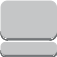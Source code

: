 <?xml version="1.0" encoding="UTF-8"?>
<dia:diagram xmlns:dia="http://www.lysator.liu.se/~alla/dia/">
  <dia:layer name="Fondo" visible="true" active="true">
    <dia:group>
      <dia:group>
        <dia:group>
          <dia:group>
            <dia:object type="Standard - Beziergon" version="0" id="O0">
              <dia:attribute name="obj_pos">
                <dia:point val="1.322,3.771"/>
              </dia:attribute>
              <dia:attribute name="obj_bb">
                <dia:rectangle val="0.11,3.56;2.11,3.892"/>
              </dia:attribute>
              <dia:attribute name="bez_points">
                <dia:point val="1.322,3.771"/>
                <dia:point val="1.322,3.892"/>
                <dia:point val="1.322,3.771"/>
                <dia:point val="1.322,3.892"/>
                <dia:point val="1.205,3.892"/>
                <dia:point val="1.11,3.798"/>
                <dia:point val="1.11,3.681"/>
                <dia:point val="1.11,3.56"/>
                <dia:point val="1.11,3.681"/>
                <dia:point val="1.11,3.56"/>
                <dia:point val="1.11,3.677"/>
                <dia:point val="1.205,3.771"/>
              </dia:attribute>
              <dia:attribute name="corner_types">
                <dia:enum val="16290048"/>
                <dia:enum val="0"/>
                <dia:enum val="0"/>
                <dia:enum val="0"/>
                <dia:enum val="0"/>
              </dia:attribute>
              <dia:attribute name="line_width">
                <dia:real val="0"/>
              </dia:attribute>
              <dia:attribute name="show_background">
                <dia:boolean val="false"/>
              </dia:attribute>
            </dia:object>
            <dia:group>
              <dia:object type="Standard - BezierLine" version="0" id="O1">
                <dia:attribute name="obj_pos">
                  <dia:point val="1.322,3.771"/>
                </dia:attribute>
                <dia:attribute name="obj_bb">
                  <dia:rectangle val="0.11,3.56;2.11,3.892"/>
                </dia:attribute>
                <dia:attribute name="bez_points">
                  <dia:point val="1.322,3.771"/>
                  <dia:point val="1.322,3.892"/>
                  <dia:point val="1.322,3.771"/>
                  <dia:point val="1.322,3.892"/>
                  <dia:point val="1.205,3.892"/>
                  <dia:point val="1.11,3.798"/>
                  <dia:point val="1.11,3.681"/>
                  <dia:point val="1.11,3.56"/>
                  <dia:point val="1.11,3.681"/>
                  <dia:point val="1.11,3.56"/>
                  <dia:point val="1.11,3.677"/>
                  <dia:point val="1.205,3.771"/>
                  <dia:point val="1.322,3.771"/>
                </dia:attribute>
                <dia:attribute name="corner_types">
                  <dia:enum val="0"/>
                  <dia:enum val="0"/>
                  <dia:enum val="0"/>
                  <dia:enum val="0"/>
                  <dia:enum val="0"/>
                </dia:attribute>
                <dia:attribute name="line_color">
                  <dia:color val="#737678"/>
                </dia:attribute>
                <dia:attribute name="line_width">
                  <dia:real val="0"/>
                </dia:attribute>
              </dia:object>
            </dia:group>
          </dia:group>
          <dia:group>
            <dia:object type="Standard - Beziergon" version="0" id="O2">
              <dia:attribute name="obj_pos">
                <dia:point val="3.89,3.56"/>
              </dia:attribute>
              <dia:attribute name="obj_bb">
                <dia:rectangle val="2.89,3.56;4.89,3.892"/>
              </dia:attribute>
              <dia:attribute name="bez_points">
                <dia:point val="3.89,3.56"/>
                <dia:point val="3.89,3.681"/>
                <dia:point val="3.89,3.56"/>
                <dia:point val="3.89,3.681"/>
                <dia:point val="3.89,3.798"/>
                <dia:point val="3.795,3.892"/>
                <dia:point val="3.678,3.892"/>
                <dia:point val="3.678,3.771"/>
                <dia:point val="3.678,3.892"/>
                <dia:point val="3.678,3.771"/>
                <dia:point val="3.795,3.771"/>
                <dia:point val="3.89,3.677"/>
              </dia:attribute>
              <dia:attribute name="corner_types">
                <dia:enum val="-819542408"/>
                <dia:enum val="0"/>
                <dia:enum val="0"/>
                <dia:enum val="0"/>
                <dia:enum val="0"/>
              </dia:attribute>
              <dia:attribute name="line_width">
                <dia:real val="0"/>
              </dia:attribute>
              <dia:attribute name="show_background">
                <dia:boolean val="false"/>
              </dia:attribute>
            </dia:object>
            <dia:group>
              <dia:object type="Standard - BezierLine" version="0" id="O3">
                <dia:attribute name="obj_pos">
                  <dia:point val="3.89,3.56"/>
                </dia:attribute>
                <dia:attribute name="obj_bb">
                  <dia:rectangle val="2.888,3.56;4.888,3.858"/>
                </dia:attribute>
                <dia:attribute name="bez_points">
                  <dia:point val="3.89,3.56"/>
                  <dia:point val="3.89,3.681"/>
                  <dia:point val="3.89,3.56"/>
                  <dia:point val="3.89,3.681"/>
                  <dia:point val="3.89,3.691"/>
                  <dia:point val="3.889,3.701"/>
                  <dia:point val="3.888,3.711"/>
                  <dia:point val="3.888,3.59"/>
                  <dia:point val="3.888,3.711"/>
                  <dia:point val="3.888,3.59"/>
                  <dia:point val="3.889,3.58"/>
                  <dia:point val="3.89,3.57"/>
                  <dia:point val="3.89,3.56"/>
                </dia:attribute>
                <dia:attribute name="corner_types">
                  <dia:enum val="0"/>
                  <dia:enum val="0"/>
                  <dia:enum val="0"/>
                  <dia:enum val="0"/>
                  <dia:enum val="0"/>
                </dia:attribute>
                <dia:attribute name="line_color">
                  <dia:color val="#737678"/>
                </dia:attribute>
                <dia:attribute name="line_width">
                  <dia:real val="0"/>
                </dia:attribute>
              </dia:object>
              <dia:object type="Standard - BezierLine" version="0" id="O4">
                <dia:attribute name="obj_pos">
                  <dia:point val="3.888,3.59"/>
                </dia:attribute>
                <dia:attribute name="obj_bb">
                  <dia:rectangle val="3.88,3.59;3.888,3.745"/>
                </dia:attribute>
                <dia:attribute name="bez_points">
                  <dia:point val="3.888,3.59"/>
                  <dia:point val="3.888,3.711"/>
                  <dia:point val="3.888,3.59"/>
                  <dia:point val="3.888,3.711"/>
                  <dia:point val="3.886,3.723"/>
                  <dia:point val="3.883,3.734"/>
                  <dia:point val="3.88,3.745"/>
                  <dia:point val="3.88,3.625"/>
                  <dia:point val="3.88,3.745"/>
                  <dia:point val="3.88,3.625"/>
                  <dia:point val="3.883,3.614"/>
                  <dia:point val="3.886,3.602"/>
                  <dia:point val="3.888,3.59"/>
                </dia:attribute>
                <dia:attribute name="corner_types">
                  <dia:enum val="0"/>
                  <dia:enum val="0"/>
                  <dia:enum val="0"/>
                  <dia:enum val="0"/>
                  <dia:enum val="0"/>
                </dia:attribute>
                <dia:attribute name="line_color">
                  <dia:color val="#737678"/>
                </dia:attribute>
                <dia:attribute name="line_width">
                  <dia:real val="0"/>
                </dia:attribute>
              </dia:object>
              <dia:object type="Standard - BezierLine" version="0" id="O5">
                <dia:attribute name="obj_pos">
                  <dia:point val="3.88,3.625"/>
                </dia:attribute>
                <dia:attribute name="obj_bb">
                  <dia:rectangle val="3.864,3.625;3.88,3.783"/>
                </dia:attribute>
                <dia:attribute name="bez_points">
                  <dia:point val="3.88,3.625"/>
                  <dia:point val="3.88,3.745"/>
                  <dia:point val="3.88,3.625"/>
                  <dia:point val="3.88,3.745"/>
                  <dia:point val="3.876,3.759"/>
                  <dia:point val="3.87,3.771"/>
                  <dia:point val="3.864,3.783"/>
                  <dia:point val="3.864,3.662"/>
                  <dia:point val="3.864,3.783"/>
                  <dia:point val="3.864,3.662"/>
                  <dia:point val="3.87,3.65"/>
                  <dia:point val="3.876,3.637"/>
                  <dia:point val="3.88,3.625"/>
                </dia:attribute>
                <dia:attribute name="corner_types">
                  <dia:enum val="0"/>
                  <dia:enum val="0"/>
                  <dia:enum val="0"/>
                  <dia:enum val="0"/>
                  <dia:enum val="0"/>
                </dia:attribute>
                <dia:attribute name="line_color">
                  <dia:color val="#737678"/>
                </dia:attribute>
                <dia:attribute name="line_width">
                  <dia:real val="0"/>
                </dia:attribute>
              </dia:object>
              <dia:object type="Standard - BezierLine" version="0" id="O6">
                <dia:attribute name="obj_pos">
                  <dia:point val="3.864,3.662"/>
                </dia:attribute>
                <dia:attribute name="obj_bb">
                  <dia:rectangle val="3.677,3.662;3.864,3.892"/>
                </dia:attribute>
                <dia:attribute name="bez_points">
                  <dia:point val="3.864,3.662"/>
                  <dia:point val="3.864,3.783"/>
                  <dia:point val="3.864,3.662"/>
                  <dia:point val="3.864,3.783"/>
                  <dia:point val="3.828,3.848"/>
                  <dia:point val="3.758,3.892"/>
                  <dia:point val="3.677,3.892"/>
                  <dia:point val="3.677,3.771"/>
                  <dia:point val="3.677,3.892"/>
                  <dia:point val="3.677,3.771"/>
                  <dia:point val="3.758,3.771"/>
                  <dia:point val="3.828,3.727"/>
                  <dia:point val="3.864,3.662"/>
                </dia:attribute>
                <dia:attribute name="corner_types">
                  <dia:enum val="0"/>
                  <dia:enum val="0"/>
                  <dia:enum val="0"/>
                  <dia:enum val="0"/>
                  <dia:enum val="0"/>
                </dia:attribute>
                <dia:attribute name="line_color">
                  <dia:color val="#737678"/>
                </dia:attribute>
                <dia:attribute name="line_width">
                  <dia:real val="0"/>
                </dia:attribute>
              </dia:object>
            </dia:group>
          </dia:group>
          <dia:group>
            <dia:object type="Standard - Polygon" version="0" id="O7">
              <dia:attribute name="obj_pos">
                <dia:point val="3.721,3.754"/>
              </dia:attribute>
              <dia:attribute name="obj_bb">
                <dia:rectangle val="1.294,3.739;3.721,3.892"/>
              </dia:attribute>
              <dia:attribute name="poly_points">
                <dia:point val="3.721,3.754"/>
                <dia:point val="3.678,3.892"/>
                <dia:point val="1.322,3.892"/>
                <dia:point val="1.294,3.739"/>
              </dia:attribute>
              <dia:attribute name="line_color">
                <dia:color val="#737678"/>
              </dia:attribute>
              <dia:attribute name="line_width">
                <dia:real val="0"/>
              </dia:attribute>
              <dia:attribute name="inner_color">
                <dia:color val="#737678"/>
              </dia:attribute>
              <dia:attribute name="show_background">
                <dia:boolean val="true"/>
              </dia:attribute>
            </dia:object>
          </dia:group>
          <dia:group>
            <dia:object type="Standard - Beziergon" version="0" id="O8">
              <dia:attribute name="obj_pos">
                <dia:point val="3.678,3.18"/>
              </dia:attribute>
              <dia:attribute name="obj_bb">
                <dia:rectangle val="1.11,3.18;3.89,3.771"/>
              </dia:attribute>
              <dia:attribute name="bez_points">
                <dia:point val="3.678,3.18"/>
                <dia:point val="3.795,3.18"/>
                <dia:point val="3.89,3.274"/>
                <dia:point val="3.89,3.39"/>
                <dia:point val="3.89,3.56"/>
                <dia:point val="3.89,3.39"/>
                <dia:point val="3.89,3.56"/>
                <dia:point val="3.89,3.677"/>
                <dia:point val="3.795,3.771"/>
                <dia:point val="3.678,3.771"/>
                <dia:point val="1.322,3.771"/>
                <dia:point val="3.678,3.771"/>
                <dia:point val="1.322,3.771"/>
                <dia:point val="1.205,3.771"/>
                <dia:point val="1.11,3.677"/>
                <dia:point val="1.11,3.56"/>
                <dia:point val="1.11,3.39"/>
                <dia:point val="1.11,3.56"/>
                <dia:point val="1.11,3.39"/>
                <dia:point val="1.11,3.274"/>
                <dia:point val="1.205,3.18"/>
                <dia:point val="1.322,3.18"/>
                <dia:point val="3.678,3.18"/>
                <dia:point val="1.322,3.18"/>
              </dia:attribute>
              <dia:attribute name="corner_types">
                <dia:enum val="-819542408"/>
                <dia:enum val="0"/>
                <dia:enum val="0"/>
                <dia:enum val="0"/>
                <dia:enum val="0"/>
                <dia:enum val="0"/>
                <dia:enum val="0"/>
                <dia:enum val="0"/>
                <dia:enum val="0"/>
              </dia:attribute>
              <dia:attribute name="line_color">
                <dia:color val="#c5c6c7"/>
              </dia:attribute>
              <dia:attribute name="line_width">
                <dia:real val="0"/>
              </dia:attribute>
              <dia:attribute name="inner_color">
                <dia:color val="#c5c6c7"/>
              </dia:attribute>
              <dia:attribute name="show_background">
                <dia:boolean val="true"/>
              </dia:attribute>
            </dia:object>
            <dia:object type="Standard - BezierLine" version="0" id="O9">
              <dia:attribute name="obj_pos">
                <dia:point val="3.584,3.56"/>
              </dia:attribute>
              <dia:attribute name="obj_bb">
                <dia:rectangle val="2.618,3.391;3.669,3.56"/>
              </dia:attribute>
              <dia:attribute name="bez_points">
                <dia:point val="3.584,3.56"/>
                <dia:point val="3.631,3.56"/>
                <dia:point val="3.669,3.522"/>
                <dia:point val="3.669,3.475"/>
                <dia:point val="3.669,3.429"/>
                <dia:point val="3.631,3.391"/>
                <dia:point val="3.584,3.391"/>
                <dia:point val="2.703,3.391"/>
                <dia:point val="3.584,3.391"/>
                <dia:point val="2.703,3.391"/>
                <dia:point val="2.656,3.391"/>
                <dia:point val="2.618,3.429"/>
                <dia:point val="2.618,3.475"/>
                <dia:point val="2.618,3.522"/>
                <dia:point val="2.656,3.56"/>
                <dia:point val="2.703,3.56"/>
                <dia:point val="3.584,3.56"/>
                <dia:point val="2.703,3.56"/>
                <dia:point val="3.584,3.56"/>
              </dia:attribute>
              <dia:attribute name="corner_types">
                <dia:enum val="0"/>
                <dia:enum val="0"/>
                <dia:enum val="0"/>
                <dia:enum val="0"/>
                <dia:enum val="0"/>
                <dia:enum val="0"/>
                <dia:enum val="0"/>
              </dia:attribute>
              <dia:attribute name="line_color">
                <dia:color val="#c5c6c7"/>
              </dia:attribute>
              <dia:attribute name="line_width">
                <dia:real val="0"/>
              </dia:attribute>
            </dia:object>
          </dia:group>
        </dia:group>
        <dia:group>
          <dia:group>
            <dia:object type="Standard - Beziergon" version="0" id="O10">
              <dia:attribute name="obj_pos">
                <dia:point val="1.433,2.939"/>
              </dia:attribute>
              <dia:attribute name="obj_bb">
                <dia:rectangle val="0.112,2.62;2.112,3.06"/>
              </dia:attribute>
              <dia:attribute name="bez_points">
                <dia:point val="1.433,2.939"/>
                <dia:point val="1.433,3.06"/>
                <dia:point val="1.433,2.939"/>
                <dia:point val="1.433,3.06"/>
                <dia:point val="1.256,3.06"/>
                <dia:point val="1.112,2.916"/>
                <dia:point val="1.112,2.741"/>
                <dia:point val="1.112,2.62"/>
                <dia:point val="1.112,2.741"/>
                <dia:point val="1.112,2.62"/>
                <dia:point val="1.112,2.796"/>
                <dia:point val="1.256,2.939"/>
              </dia:attribute>
              <dia:attribute name="corner_types">
                <dia:enum val="0"/>
                <dia:enum val="0"/>
                <dia:enum val="0"/>
                <dia:enum val="0"/>
                <dia:enum val="0"/>
              </dia:attribute>
              <dia:attribute name="line_width">
                <dia:real val="0"/>
              </dia:attribute>
              <dia:attribute name="show_background">
                <dia:boolean val="false"/>
              </dia:attribute>
            </dia:object>
            <dia:group>
              <dia:object type="Standard - BezierLine" version="0" id="O11">
                <dia:attribute name="obj_pos">
                  <dia:point val="1.433,2.939"/>
                </dia:attribute>
                <dia:attribute name="obj_bb">
                  <dia:rectangle val="0.112,2.62;2.112,3.06"/>
                </dia:attribute>
                <dia:attribute name="bez_points">
                  <dia:point val="1.433,2.939"/>
                  <dia:point val="1.433,3.06"/>
                  <dia:point val="1.433,2.939"/>
                  <dia:point val="1.433,3.06"/>
                  <dia:point val="1.256,3.06"/>
                  <dia:point val="1.112,2.916"/>
                  <dia:point val="1.112,2.741"/>
                  <dia:point val="1.112,2.62"/>
                  <dia:point val="1.112,2.741"/>
                  <dia:point val="1.112,2.62"/>
                  <dia:point val="1.112,2.796"/>
                  <dia:point val="1.256,2.939"/>
                  <dia:point val="1.433,2.939"/>
                </dia:attribute>
                <dia:attribute name="corner_types">
                  <dia:enum val="0"/>
                  <dia:enum val="0"/>
                  <dia:enum val="0"/>
                  <dia:enum val="0"/>
                  <dia:enum val="0"/>
                </dia:attribute>
                <dia:attribute name="line_color">
                  <dia:color val="#737678"/>
                </dia:attribute>
                <dia:attribute name="line_width">
                  <dia:real val="0"/>
                </dia:attribute>
              </dia:object>
            </dia:group>
          </dia:group>
          <dia:group>
            <dia:object type="Standard - Beziergon" version="0" id="O12">
              <dia:attribute name="obj_pos">
                <dia:point val="3.885,2.62"/>
              </dia:attribute>
              <dia:attribute name="obj_bb">
                <dia:rectangle val="2.885,2.62;4.886,3.06"/>
              </dia:attribute>
              <dia:attribute name="bez_points">
                <dia:point val="3.885,2.62"/>
                <dia:point val="3.885,2.741"/>
                <dia:point val="3.885,2.62"/>
                <dia:point val="3.885,2.741"/>
                <dia:point val="3.885,2.917"/>
                <dia:point val="3.741,3.06"/>
                <dia:point val="3.564,3.06"/>
                <dia:point val="3.564,2.939"/>
                <dia:point val="3.564,3.06"/>
                <dia:point val="3.564,2.939"/>
                <dia:point val="3.741,2.939"/>
                <dia:point val="3.885,2.796"/>
              </dia:attribute>
              <dia:attribute name="corner_types">
                <dia:enum val="-819542408"/>
                <dia:enum val="0"/>
                <dia:enum val="0"/>
                <dia:enum val="0"/>
                <dia:enum val="0"/>
              </dia:attribute>
              <dia:attribute name="line_width">
                <dia:real val="0"/>
              </dia:attribute>
              <dia:attribute name="show_background">
                <dia:boolean val="false"/>
              </dia:attribute>
            </dia:object>
            <dia:group>
              <dia:object type="Standard - BezierLine" version="0" id="O13">
                <dia:attribute name="obj_pos">
                  <dia:point val="3.885,2.62"/>
                </dia:attribute>
                <dia:attribute name="obj_bb">
                  <dia:rectangle val="2.882,2.62;4.882,2.924"/>
                </dia:attribute>
                <dia:attribute name="bez_points">
                  <dia:point val="3.885,2.62"/>
                  <dia:point val="3.885,2.741"/>
                  <dia:point val="3.885,2.62"/>
                  <dia:point val="3.885,2.741"/>
                  <dia:point val="3.885,2.756"/>
                  <dia:point val="3.884,2.771"/>
                  <dia:point val="3.882,2.786"/>
                  <dia:point val="3.882,2.665"/>
                  <dia:point val="3.882,2.786"/>
                  <dia:point val="3.882,2.665"/>
                  <dia:point val="3.884,2.65"/>
                  <dia:point val="3.885,2.635"/>
                  <dia:point val="3.885,2.62"/>
                </dia:attribute>
                <dia:attribute name="corner_types">
                  <dia:enum val="0"/>
                  <dia:enum val="0"/>
                  <dia:enum val="0"/>
                  <dia:enum val="0"/>
                  <dia:enum val="0"/>
                </dia:attribute>
                <dia:attribute name="line_color">
                  <dia:color val="#737678"/>
                </dia:attribute>
                <dia:attribute name="line_width">
                  <dia:real val="0"/>
                </dia:attribute>
              </dia:object>
              <dia:object type="Standard - BezierLine" version="0" id="O14">
                <dia:attribute name="obj_pos">
                  <dia:point val="3.882,2.665"/>
                </dia:attribute>
                <dia:attribute name="obj_bb">
                  <dia:rectangle val="3.87,2.665;3.882,2.837"/>
                </dia:attribute>
                <dia:attribute name="bez_points">
                  <dia:point val="3.882,2.665"/>
                  <dia:point val="3.882,2.786"/>
                  <dia:point val="3.882,2.665"/>
                  <dia:point val="3.882,2.786"/>
                  <dia:point val="3.88,2.804"/>
                  <dia:point val="3.876,2.821"/>
                  <dia:point val="3.87,2.837"/>
                  <dia:point val="3.87,2.716"/>
                  <dia:point val="3.87,2.837"/>
                  <dia:point val="3.87,2.716"/>
                  <dia:point val="3.876,2.7"/>
                  <dia:point val="3.88,2.683"/>
                  <dia:point val="3.882,2.665"/>
                </dia:attribute>
                <dia:attribute name="corner_types">
                  <dia:enum val="0"/>
                  <dia:enum val="0"/>
                  <dia:enum val="0"/>
                  <dia:enum val="0"/>
                  <dia:enum val="0"/>
                </dia:attribute>
                <dia:attribute name="line_color">
                  <dia:color val="#737678"/>
                </dia:attribute>
                <dia:attribute name="line_width">
                  <dia:real val="0"/>
                </dia:attribute>
              </dia:object>
              <dia:object type="Standard - BezierLine" version="0" id="O15">
                <dia:attribute name="obj_pos">
                  <dia:point val="3.87,2.716"/>
                </dia:attribute>
                <dia:attribute name="obj_bb">
                  <dia:rectangle val="3.846,2.716;3.87,2.893"/>
                </dia:attribute>
                <dia:attribute name="bez_points">
                  <dia:point val="3.87,2.716"/>
                  <dia:point val="3.87,2.837"/>
                  <dia:point val="3.87,2.716"/>
                  <dia:point val="3.87,2.837"/>
                  <dia:point val="3.864,2.857"/>
                  <dia:point val="3.856,2.876"/>
                  <dia:point val="3.846,2.893"/>
                  <dia:point val="3.846,2.772"/>
                  <dia:point val="3.846,2.893"/>
                  <dia:point val="3.846,2.772"/>
                  <dia:point val="3.856,2.755"/>
                  <dia:point val="3.864,2.736"/>
                  <dia:point val="3.87,2.716"/>
                </dia:attribute>
                <dia:attribute name="corner_types">
                  <dia:enum val="0"/>
                  <dia:enum val="0"/>
                  <dia:enum val="0"/>
                  <dia:enum val="0"/>
                  <dia:enum val="0"/>
                </dia:attribute>
                <dia:attribute name="line_color">
                  <dia:color val="#737678"/>
                </dia:attribute>
                <dia:attribute name="line_width">
                  <dia:real val="0"/>
                </dia:attribute>
              </dia:object>
              <dia:object type="Standard - BezierLine" version="0" id="O16">
                <dia:attribute name="obj_pos">
                  <dia:point val="3.846,2.772"/>
                </dia:attribute>
                <dia:attribute name="obj_bb">
                  <dia:rectangle val="3.564,2.772;3.846,3.06"/>
                </dia:attribute>
                <dia:attribute name="bez_points">
                  <dia:point val="3.846,2.772"/>
                  <dia:point val="3.846,2.893"/>
                  <dia:point val="3.846,2.772"/>
                  <dia:point val="3.846,2.893"/>
                  <dia:point val="3.791,2.992"/>
                  <dia:point val="3.685,3.06"/>
                  <dia:point val="3.564,3.06"/>
                  <dia:point val="3.564,2.939"/>
                  <dia:point val="3.564,3.06"/>
                  <dia:point val="3.564,2.939"/>
                  <dia:point val="3.685,2.939"/>
                  <dia:point val="3.791,2.871"/>
                  <dia:point val="3.846,2.772"/>
                </dia:attribute>
                <dia:attribute name="corner_types">
                  <dia:enum val="0"/>
                  <dia:enum val="0"/>
                  <dia:enum val="0"/>
                  <dia:enum val="0"/>
                  <dia:enum val="0"/>
                </dia:attribute>
                <dia:attribute name="line_color">
                  <dia:color val="#737678"/>
                </dia:attribute>
                <dia:attribute name="line_width">
                  <dia:real val="0"/>
                </dia:attribute>
              </dia:object>
            </dia:group>
          </dia:group>
          <dia:group>
            <dia:object type="Standard - Polygon" version="0" id="O17">
              <dia:attribute name="obj_pos">
                <dia:point val="3.631,2.912"/>
              </dia:attribute>
              <dia:attribute name="obj_bb">
                <dia:rectangle val="1.396,2.906;3.631,3.06"/>
              </dia:attribute>
              <dia:attribute name="poly_points">
                <dia:point val="3.631,2.912"/>
                <dia:point val="3.564,3.06"/>
                <dia:point val="1.433,3.06"/>
                <dia:point val="1.396,2.906"/>
              </dia:attribute>
              <dia:attribute name="line_color">
                <dia:color val="#737678"/>
              </dia:attribute>
              <dia:attribute name="line_width">
                <dia:real val="0"/>
              </dia:attribute>
              <dia:attribute name="inner_color">
                <dia:color val="#737678"/>
              </dia:attribute>
              <dia:attribute name="show_background">
                <dia:boolean val="true"/>
              </dia:attribute>
            </dia:object>
          </dia:group>
          <dia:group>
            <dia:object type="Standard - Beziergon" version="0" id="O18">
              <dia:attribute name="obj_pos">
                <dia:point val="3.564,1.108"/>
              </dia:attribute>
              <dia:attribute name="obj_bb">
                <dia:rectangle val="1.112,1.108;3.885,2.939"/>
              </dia:attribute>
              <dia:attribute name="bez_points">
                <dia:point val="3.564,1.108"/>
                <dia:point val="3.741,1.108"/>
                <dia:point val="3.885,1.251"/>
                <dia:point val="3.885,1.427"/>
                <dia:point val="3.885,2.62"/>
                <dia:point val="3.885,1.427"/>
                <dia:point val="3.885,2.62"/>
                <dia:point val="3.885,2.796"/>
                <dia:point val="3.741,2.939"/>
                <dia:point val="3.564,2.939"/>
                <dia:point val="1.433,2.939"/>
                <dia:point val="3.564,2.939"/>
                <dia:point val="1.433,2.939"/>
                <dia:point val="1.256,2.939"/>
                <dia:point val="1.112,2.796"/>
                <dia:point val="1.112,2.62"/>
                <dia:point val="1.112,1.427"/>
                <dia:point val="1.112,2.62"/>
                <dia:point val="1.112,1.427"/>
                <dia:point val="1.112,1.251"/>
                <dia:point val="1.256,1.108"/>
                <dia:point val="1.433,1.108"/>
                <dia:point val="3.564,1.108"/>
                <dia:point val="1.433,1.108"/>
                <dia:point val="3.564,1.108"/>
                <dia:point val="3.564,1.108"/>
                <dia:point val="1.433,1.108"/>
              </dia:attribute>
              <dia:attribute name="corner_types">
                <dia:enum val="-819542376"/>
                <dia:enum val="0"/>
                <dia:enum val="0"/>
                <dia:enum val="0"/>
                <dia:enum val="0"/>
                <dia:enum val="0"/>
                <dia:enum val="0"/>
                <dia:enum val="0"/>
                <dia:enum val="0"/>
                <dia:enum val="0"/>
              </dia:attribute>
              <dia:attribute name="line_color">
                <dia:color val="#c5c6c7"/>
              </dia:attribute>
              <dia:attribute name="line_width">
                <dia:real val="0"/>
              </dia:attribute>
              <dia:attribute name="inner_color">
                <dia:color val="#c5c6c7"/>
              </dia:attribute>
              <dia:attribute name="show_background">
                <dia:boolean val="true"/>
              </dia:attribute>
            </dia:object>
            <dia:object type="Standard - BezierLine" version="0" id="O19">
              <dia:attribute name="obj_pos">
                <dia:point val="3.66,2.62"/>
              </dia:attribute>
              <dia:attribute name="obj_bb">
                <dia:rectangle val="1.337,1.331;3.66,2.716"/>
              </dia:attribute>
              <dia:attribute name="bez_points">
                <dia:point val="3.66,2.62"/>
                <dia:point val="3.66,1.427"/>
                <dia:point val="3.66,2.62"/>
                <dia:point val="3.66,1.427"/>
                <dia:point val="3.66,1.374"/>
                <dia:point val="3.617,1.331"/>
                <dia:point val="3.564,1.331"/>
                <dia:point val="1.433,1.331"/>
                <dia:point val="3.564,1.331"/>
                <dia:point val="1.433,1.331"/>
                <dia:point val="1.38,1.331"/>
                <dia:point val="1.337,1.374"/>
                <dia:point val="1.337,1.427"/>
                <dia:point val="1.337,2.62"/>
                <dia:point val="1.337,1.427"/>
                <dia:point val="1.337,2.62"/>
                <dia:point val="1.337,2.673"/>
                <dia:point val="1.38,2.716"/>
                <dia:point val="1.433,2.716"/>
                <dia:point val="3.564,2.716"/>
                <dia:point val="1.433,2.716"/>
                <dia:point val="3.564,2.716"/>
                <dia:point val="3.617,2.716"/>
                <dia:point val="3.66,2.673"/>
                <dia:point val="3.66,2.62"/>
              </dia:attribute>
              <dia:attribute name="corner_types">
                <dia:enum val="0"/>
                <dia:enum val="0"/>
                <dia:enum val="0"/>
                <dia:enum val="0"/>
                <dia:enum val="0"/>
                <dia:enum val="0"/>
                <dia:enum val="0"/>
                <dia:enum val="0"/>
                <dia:enum val="0"/>
              </dia:attribute>
              <dia:attribute name="line_color">
                <dia:color val="#c5c6c7"/>
              </dia:attribute>
              <dia:attribute name="line_width">
                <dia:real val="0"/>
              </dia:attribute>
            </dia:object>
          </dia:group>
        </dia:group>
      </dia:group>
    </dia:group>
  </dia:layer>
</dia:diagram>
